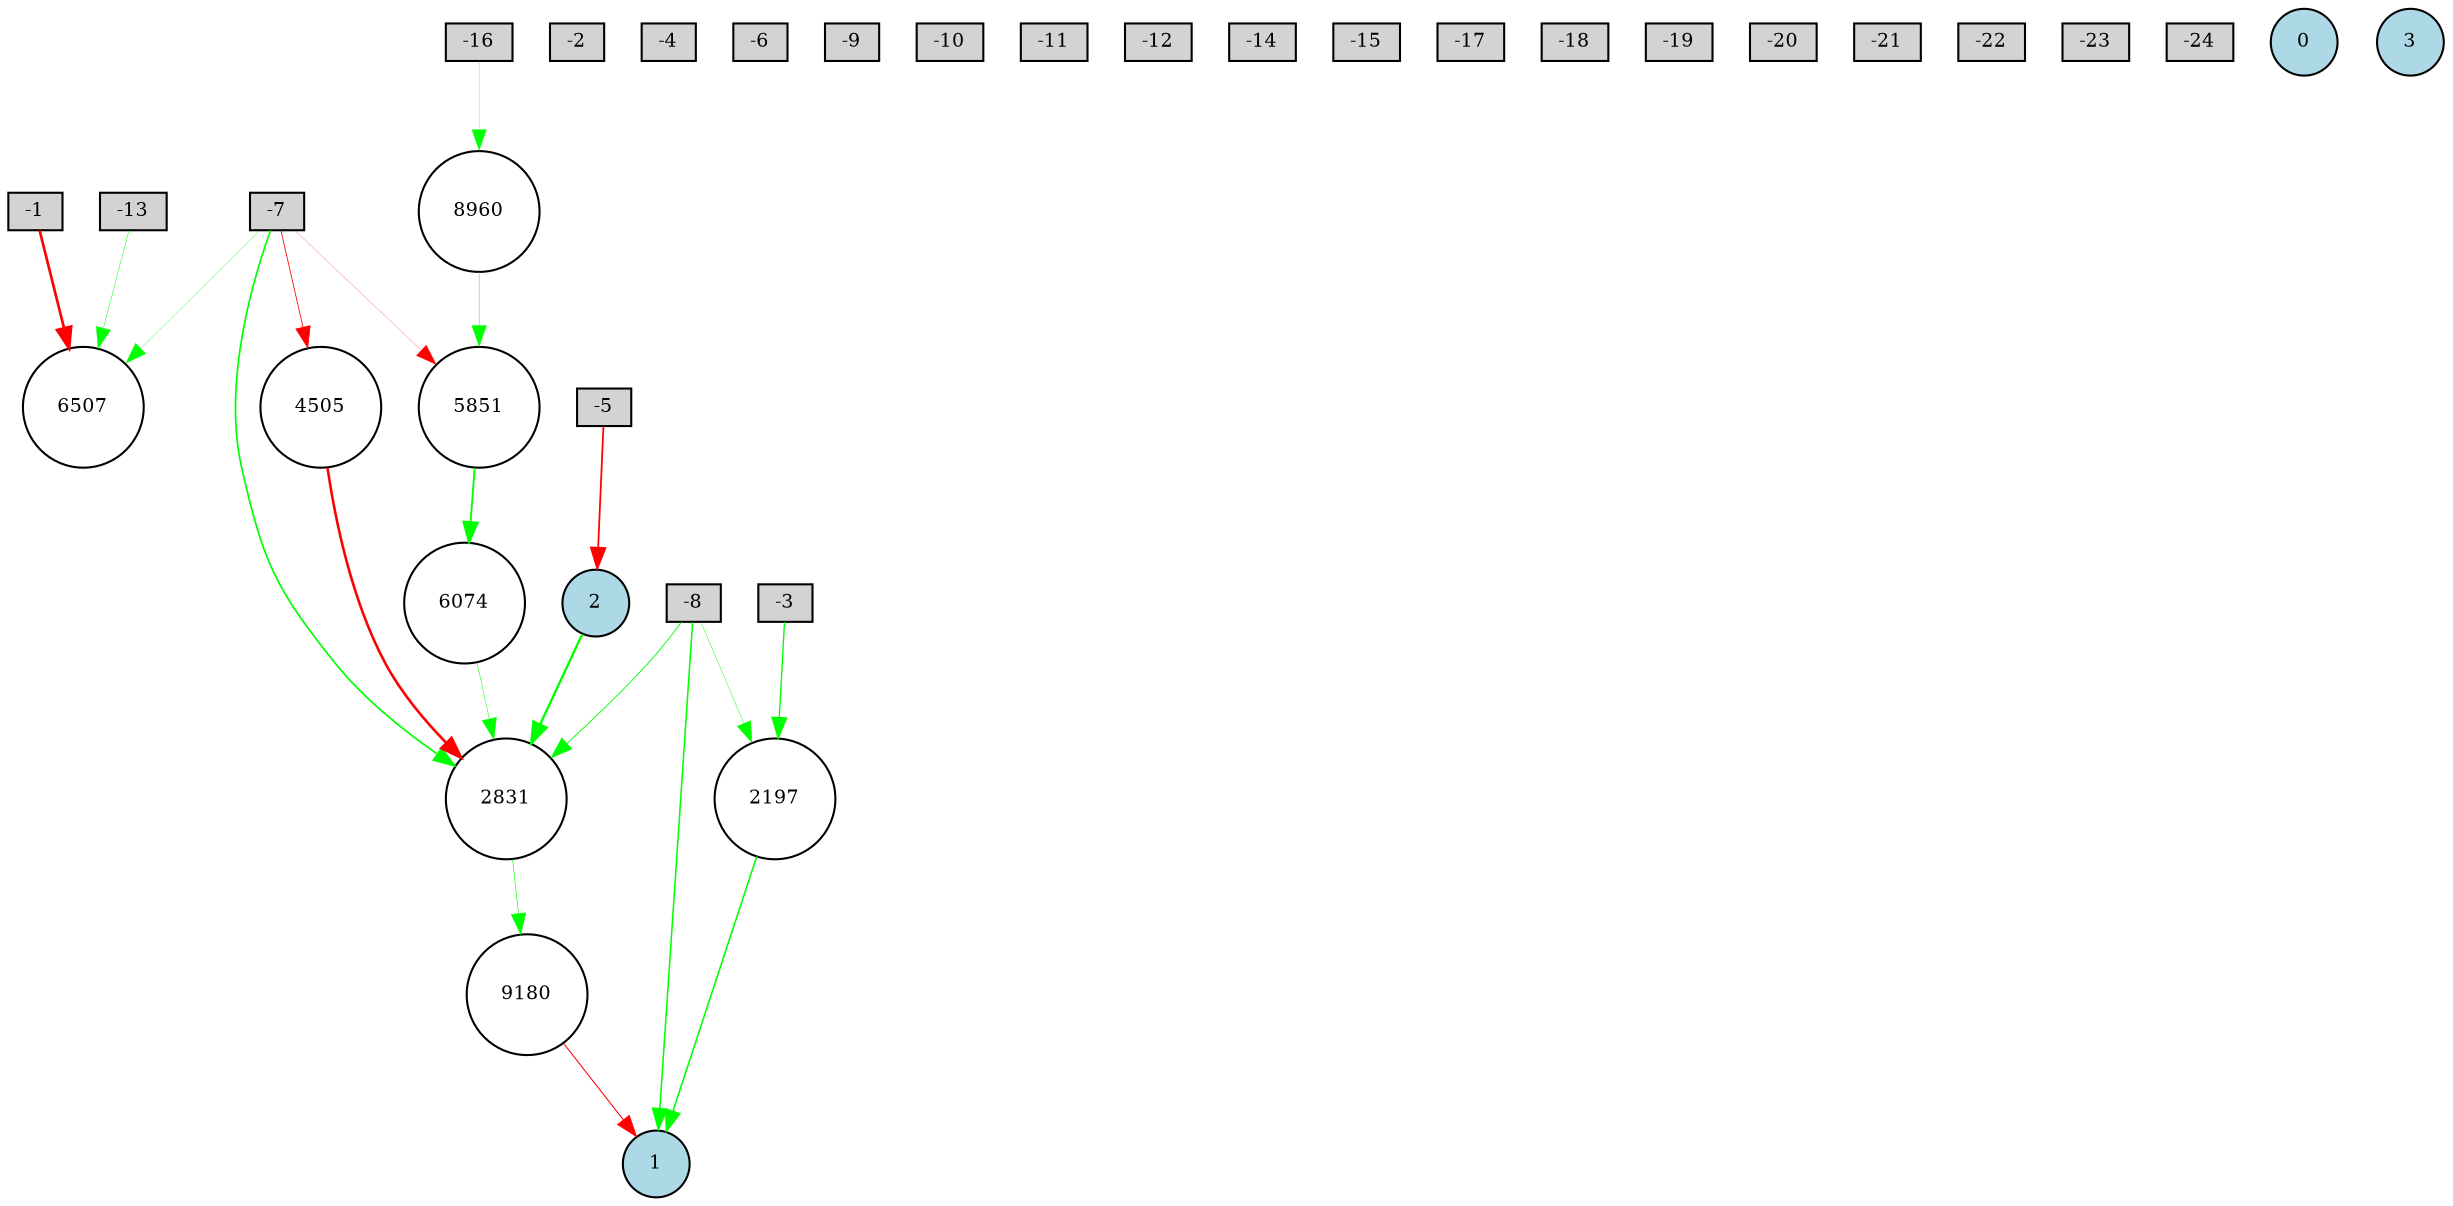 digraph {
	node [fontsize=9 height=0.2 shape=circle width=0.2]
	-1 [fillcolor=lightgray shape=box style=filled]
	-2 [fillcolor=lightgray shape=box style=filled]
	-3 [fillcolor=lightgray shape=box style=filled]
	-4 [fillcolor=lightgray shape=box style=filled]
	-5 [fillcolor=lightgray shape=box style=filled]
	-6 [fillcolor=lightgray shape=box style=filled]
	-7 [fillcolor=lightgray shape=box style=filled]
	-8 [fillcolor=lightgray shape=box style=filled]
	-9 [fillcolor=lightgray shape=box style=filled]
	-10 [fillcolor=lightgray shape=box style=filled]
	-11 [fillcolor=lightgray shape=box style=filled]
	-12 [fillcolor=lightgray shape=box style=filled]
	-13 [fillcolor=lightgray shape=box style=filled]
	-14 [fillcolor=lightgray shape=box style=filled]
	-15 [fillcolor=lightgray shape=box style=filled]
	-16 [fillcolor=lightgray shape=box style=filled]
	-17 [fillcolor=lightgray shape=box style=filled]
	-18 [fillcolor=lightgray shape=box style=filled]
	-19 [fillcolor=lightgray shape=box style=filled]
	-20 [fillcolor=lightgray shape=box style=filled]
	-21 [fillcolor=lightgray shape=box style=filled]
	-22 [fillcolor=lightgray shape=box style=filled]
	-23 [fillcolor=lightgray shape=box style=filled]
	-24 [fillcolor=lightgray shape=box style=filled]
	0 [fillcolor=lightblue style=filled]
	1 [fillcolor=lightblue style=filled]
	2 [fillcolor=lightblue style=filled]
	3 [fillcolor=lightblue style=filled]
	8960 [fillcolor=white style=filled]
	6507 [fillcolor=white style=filled]
	2831 [fillcolor=white style=filled]
	2197 [fillcolor=white style=filled]
	4505 [fillcolor=white style=filled]
	6074 [fillcolor=white style=filled]
	5851 [fillcolor=white style=filled]
	9180 [fillcolor=white style=filled]
	6074 -> 2831 [color=green penwidth=0.24061938909697464 style=solid]
	8960 -> 5851 [color=green penwidth=0.22177828848572317 style=solid]
	-7 -> 6507 [color=green penwidth=0.1538394773095294 style=solid]
	-7 -> 4505 [color=red penwidth=0.39286086156329714 style=solid]
	9180 -> 1 [color=red penwidth=0.498481486749079 style=solid]
	-7 -> 2831 [color=green penwidth=0.8158568650417771 style=solid]
	-8 -> 1 [color=green penwidth=0.7382470514390709 style=solid]
	-16 -> 8960 [color=green penwidth=0.1296338098450551 style=solid]
	-8 -> 2197 [color=green penwidth=0.21171352420816808 style=solid]
	-13 -> 6507 [color=green penwidth=0.23318966948418782 style=solid]
	2831 -> 9180 [color=green penwidth=0.30000000000000004 style=solid]
	5851 -> 6074 [color=green penwidth=0.8912442710864729 style=solid]
	2197 -> 1 [color=green penwidth=0.7570273705891161 style=solid]
	-3 -> 2197 [color=green penwidth=0.6473888387586277 style=solid]
	-8 -> 2831 [color=green penwidth=0.43479020990036366 style=solid]
	-1 -> 6507 [color=red penwidth=1.285738648588087 style=solid]
	-7 -> 5851 [color=red penwidth=0.10336566252052005 style=solid]
	4505 -> 2831 [color=red penwidth=1.241276360810083 style=solid]
	2 -> 2831 [color=green penwidth=1.1227318823628314 style=solid]
	-5 -> 2 [color=red penwidth=0.8451165644615998 style=solid]
}
